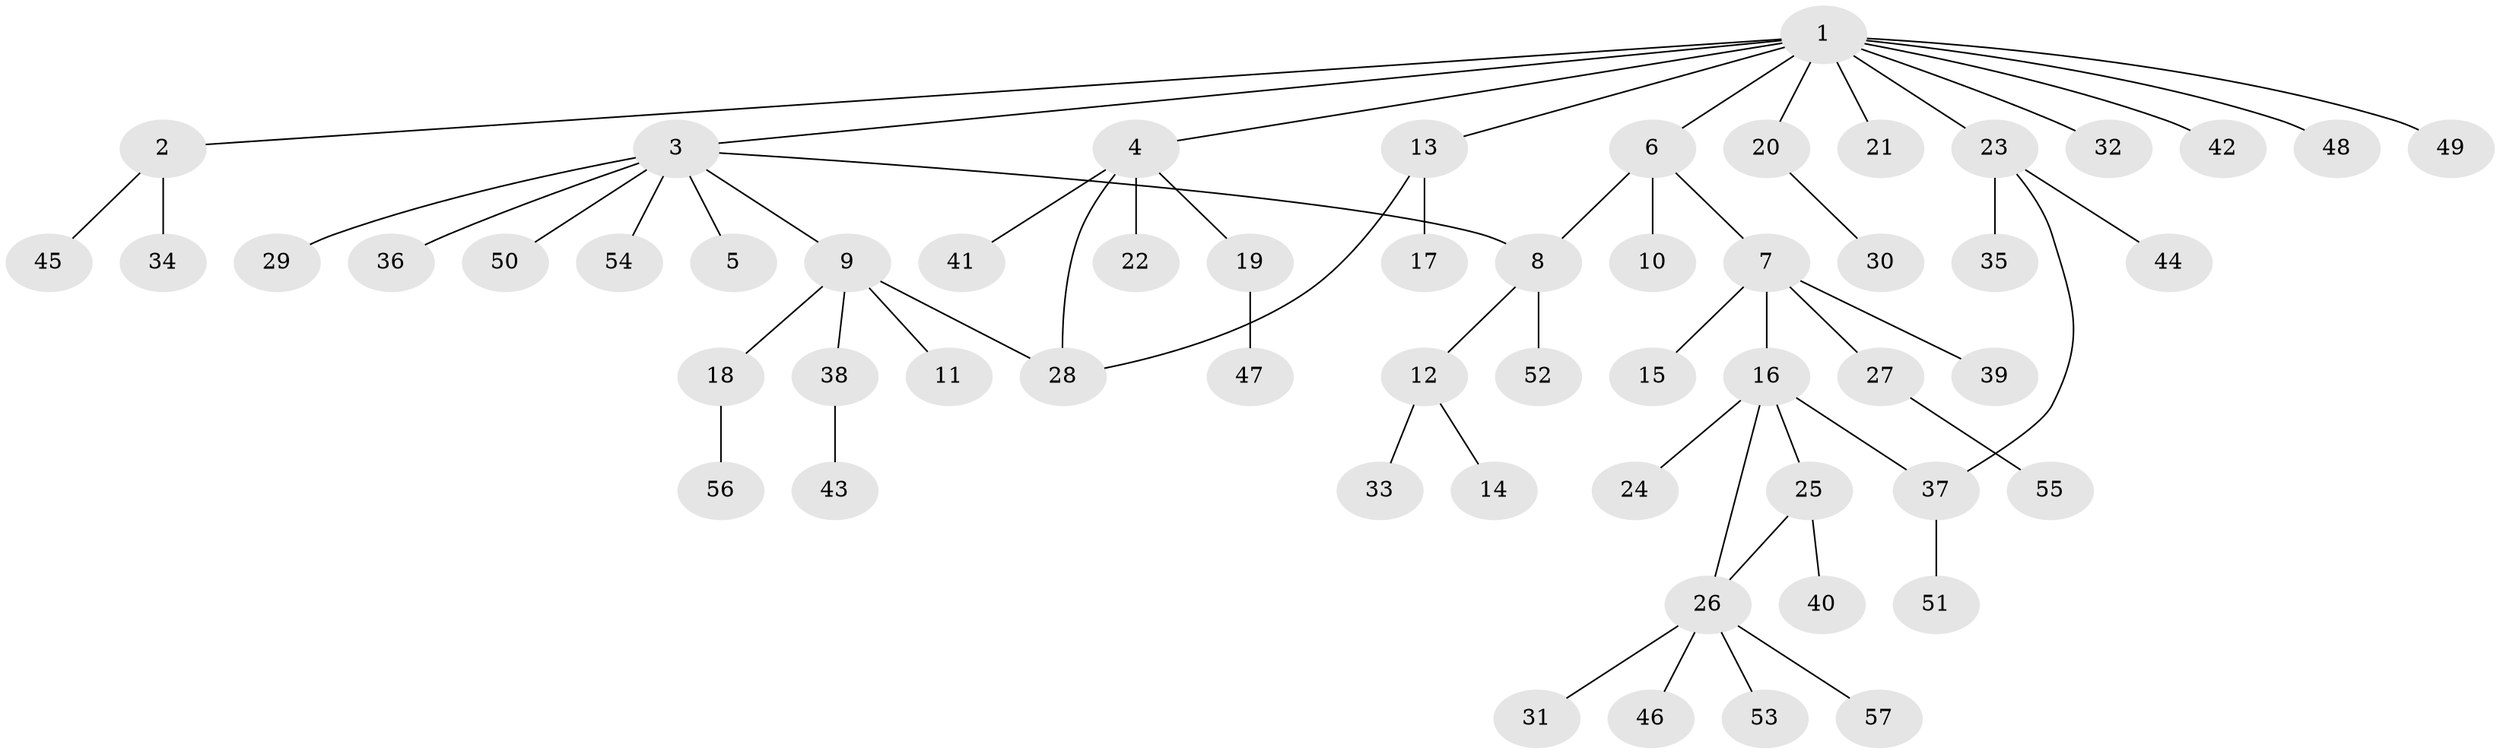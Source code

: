 // Generated by graph-tools (version 1.1) at 2025/01/03/09/25 03:01:55]
// undirected, 57 vertices, 61 edges
graph export_dot {
graph [start="1"]
  node [color=gray90,style=filled];
  1;
  2;
  3;
  4;
  5;
  6;
  7;
  8;
  9;
  10;
  11;
  12;
  13;
  14;
  15;
  16;
  17;
  18;
  19;
  20;
  21;
  22;
  23;
  24;
  25;
  26;
  27;
  28;
  29;
  30;
  31;
  32;
  33;
  34;
  35;
  36;
  37;
  38;
  39;
  40;
  41;
  42;
  43;
  44;
  45;
  46;
  47;
  48;
  49;
  50;
  51;
  52;
  53;
  54;
  55;
  56;
  57;
  1 -- 2;
  1 -- 3;
  1 -- 4;
  1 -- 6;
  1 -- 13;
  1 -- 20;
  1 -- 21;
  1 -- 23;
  1 -- 32;
  1 -- 42;
  1 -- 48;
  1 -- 49;
  2 -- 34;
  2 -- 45;
  3 -- 5;
  3 -- 8;
  3 -- 9;
  3 -- 29;
  3 -- 36;
  3 -- 50;
  3 -- 54;
  4 -- 19;
  4 -- 22;
  4 -- 28;
  4 -- 41;
  6 -- 7;
  6 -- 8;
  6 -- 10;
  7 -- 15;
  7 -- 16;
  7 -- 27;
  7 -- 39;
  8 -- 12;
  8 -- 52;
  9 -- 11;
  9 -- 18;
  9 -- 28;
  9 -- 38;
  12 -- 14;
  12 -- 33;
  13 -- 17;
  13 -- 28;
  16 -- 24;
  16 -- 25;
  16 -- 26;
  16 -- 37;
  18 -- 56;
  19 -- 47;
  20 -- 30;
  23 -- 35;
  23 -- 37;
  23 -- 44;
  25 -- 26;
  25 -- 40;
  26 -- 31;
  26 -- 46;
  26 -- 53;
  26 -- 57;
  27 -- 55;
  37 -- 51;
  38 -- 43;
}
